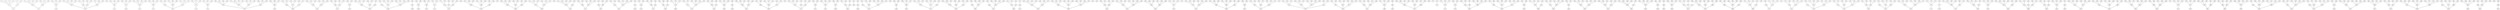 /* Created by igraph 0.7.1 */
graph {
  0;
  1;
  2;
  3;
  4;
  5;
  6;
  7;
  8;
  9;
  10;
  11;
  12;
  13;
  14;
  15;
  16;
  17;
  18;
  19;
  20;
  21;
  22;
  23;
  24;
  25;
  26;
  27;
  28;
  29;
  30;
  31;
  32;
  33;
  34;
  35;
  36;
  37;
  38;
  39;
  40;
  41;
  42;
  43;
  44;
  45;
  46;
  47;
  48;
  49;
  50;
  51;
  52;
  53;
  54;
  55;
  56;
  57;
  58;
  59;
  60;
  61;
  62;
  63;
  64;
  65;
  66;
  67;
  68;
  69;
  70;
  71;
  72;
  73;
  74;
  75;
  76;
  77;
  78;
  79;
  80;
  81;
  82;
  83;
  84;
  85;
  86;
  87;
  88;
  89;
  90;
  91;
  92;
  93;
  94;
  95;
  96;
  97;
  98;
  99;
  100;
  101;
  102;
  103;
  104;
  105;
  106;
  107;
  108;
  109;
  110;
  111;
  112;
  113;
  114;
  115;
  116;
  117;
  118;
  119;
  120;
  121;
  122;
  123;
  124;
  125;
  126;
  127;
  128;
  129;
  130;
  131;
  132;
  133;
  134;
  135;
  136;
  137;
  138;
  139;
  140;
  141;
  142;
  143;
  144;
  145;
  146;
  147;
  148;
  149;
  150;
  151;
  152;
  153;
  154;
  155;
  156;
  157;
  158;
  159;
  160;
  161;
  162;
  163;
  164;
  165;
  166;
  167;
  168;
  169;
  170;
  171;
  172;
  173;
  174;
  175;
  176;
  177;
  178;
  179;
  180;
  181;
  182;
  183;
  184;
  185;
  186;
  187;
  188;
  189;
  190;
  191;
  192;
  193;
  194;
  195;
  196;
  197;
  198;
  199;
  200;
  201;
  202;
  203;
  204;
  205;
  206;
  207;
  208;
  209;
  210;
  211;
  212;
  213;
  214;
  215;
  216;
  217;
  218;
  219;
  220;
  221;
  222;
  223;
  224;
  225;
  226;
  227;
  228;
  229;
  230;
  231;
  232;
  233;
  234;
  235;
  236;
  237;
  238;
  239;
  240;
  241;
  242;
  243;
  244;
  245;
  246;
  247;
  248;
  249;
  250;
  251;
  252;
  253;
  254;
  255;
  256;
  257;
  258;
  259;
  260;
  261;
  262;
  263;
  264;
  265;
  266;
  267;
  268;
  269;
  270;
  271;
  272;
  273;
  274;
  275;
  276;
  277;
  278;
  279;
  280;
  281;
  282;
  283;
  284;
  285;
  286;
  287;
  288;
  289;
  290;
  291;
  292;
  293;
  294;
  295;
  296;
  297;
  298;
  299;
  300;
  301;
  302;
  303;
  304;
  305;
  306;
  307;
  308;
  309;
  310;
  311;
  312;
  313;
  314;
  315;
  316;
  317;
  318;
  319;
  320;
  321;
  322;
  323;
  324;
  325;
  326;
  327;
  328;
  329;
  330;
  331;
  332;
  333;
  334;
  335;
  336;
  337;
  338;
  339;
  340;
  341;
  342;
  343;
  344;
  345;
  346;
  347;
  348;
  349;
  350;
  351;
  352;
  353;
  354;
  355;
  356;
  357;
  358;
  359;
  360;
  361;
  362;
  363;
  364;
  365;
  366;
  367;
  368;
  369;
  370;
  371;
  372;
  373;
  374;
  375;
  376;
  377;
  378;
  379;
  380;
  381;
  382;
  383;
  384;
  385;
  386;
  387;
  388;
  389;
  390;
  391;
  392;
  393;
  394;
  395;
  396;
  397;
  398;
  399;
  400;
  401;
  402;
  403;
  404;
  405;
  406;
  407;
  408;
  409;
  410;
  411;
  412;
  413;
  414;
  415;
  416;
  417;
  418;
  419;
  420;
  421;
  422;
  423;
  424;
  425;
  426;
  427;
  428;
  429;
  430;
  431;
  432;
  433;
  434;
  435;
  436;
  437;
  438;
  439;
  440;
  441;
  442;
  443;
  444;
  445;
  446;
  447;
  448;
  449;
  450;
  451;
  452;
  453;
  454;
  455;
  456;
  457;
  458;
  459;
  460;
  461;
  462;
  463;
  464;
  465;
  466;
  467;
  468;
  469;
  470;
  471;
  472;
  473;
  474;
  475;
  476;
  477;
  478;
  479;
  480;
  481;
  482;
  483;
  484;
  485;
  486;
  487;
  488;
  489;
  490;
  491;
  492;
  493;
  494;
  495;
  496;
  497;
  498;
  499;
  500;
  501;
  502;
  503;
  504;
  505;
  506;
  507;
  508;
  509;
  510;
  511;
  512;
  513;
  514;
  515;
  516;
  517;
  518;
  519;
  520;
  521;
  522;
  523;
  524;
  525;
  526;
  527;
  528;
  529;
  530;
  531;
  532;
  533;
  534;
  535;
  536;
  537;
  538;
  539;
  540;
  541;
  542;
  543;
  544;
  545;
  546;
  547;
  548;
  549;
  550;
  551;
  552;
  553;
  554;
  555;
  556;
  557;
  558;
  559;
  560;
  561;
  562;
  563;
  564;
  565;
  566;
  567;
  568;
  569;
  570;
  571;
  572;
  573;
  574;
  575;
  576;
  577;
  578;
  579;
  580;
  581;
  582;
  583;
  584;
  585;
  586;
  587;
  588;
  589;
  590;
  591;
  592;
  593;
  594;
  595;
  596;
  597;
  598;
  599;
  600;
  601;
  602;
  603;
  604;
  605;
  606;
  607;
  608;
  609;
  610;
  611;
  612;
  613;
  614;
  615;
  616;
  617;
  618;
  619;
  620;
  621;
  622;
  623;
  624;
  625;
  626;
  627;
  628;
  629;
  630;
  631;
  632;
  633;
  634;
  635;
  636;
  637;
  638;
  639;
  640;
  641;
  642;
  643;
  644;
  645;
  646;
  647;
  648;
  649;
  650;
  651;
  652;
  653;
  654;
  655;
  656;
  657;
  658;
  659;
  660;
  661;
  662;
  663;
  664;
  665;
  666;
  667;
  668;
  669;
  670;
  671;
  672;
  673;
  674;
  675;
  676;
  677;
  678;
  679;
  680;
  681;
  682;
  683;
  684;
  685;
  686;
  687;
  688;
  689;
  690;
  691;
  692;
  693;
  694;
  695;
  696;
  697;
  698;
  699;
  700;
  701;
  702;
  703;
  704;
  705;
  706;
  707;
  708;
  709;
  710;
  711;
  712;
  713;
  714;
  715;
  716;
  717;
  718;
  719;
  720;
  721;
  722;
  723;
  724;
  725;
  726;
  727;
  728;
  729;
  730;
  731;
  732;
  733;
  734;
  735;
  736;
  737;
  738;
  739;
  740;
  741;
  742;
  743;
  744;
  745;
  746;
  747;
  748;
  749;
  750;
  751;
  752;
  753;
  754;
  755;
  756;
  757;
  758;
  759;
  760;
  761;
  762;
  763;
  764;
  765;
  766;
  767;
  768;
  769;
  770;
  771;
  772;
  773;
  774;
  775;
  776;
  777;
  778;
  779;
  780;
  781;
  782;
  783;
  784;
  785;
  786;
  787;
  788;
  789;
  790;
  791;
  792;
  793;
  794;
  795;
  796;
  797;
  798;
  799;
  800;
  801;
  802;
  803;
  804;
  805;
  806;
  807;
  808;
  809;
  810;
  811;
  812;
  813;
  814;
  815;
  816;
  817;
  818;
  819;
  820;
  821;
  822;
  823;
  824;
  825;
  826;
  827;
  828;
  829;
  830;
  831;
  832;
  833;
  834;
  835;
  836;
  837;
  838;
  839;
  840;
  841;
  842;
  843;
  844;
  845;
  846;
  847;
  848;
  849;
  850;
  851;
  852;
  853;
  854;
  855;
  856;
  857;
  858;
  859;
  860;
  861;
  862;
  863;
  864;
  865;
  866;
  867;
  868;
  869;
  870;
  871;
  872;
  873;
  874;
  875;
  876;
  877;
  878;
  879;
  880;
  881;
  882;
  883;
  884;
  885;
  886;
  887;
  888;
  889;
  890;
  891;
  892;
  893;
  894;
  895;
  896;
  897;
  898;
  899;
  900;
  901;
  902;
  903;
  904;
  905;
  906;
  907;
  908;
  909;
  910;
  911;
  912;
  913;
  914;
  915;
  916;
  917;
  918;
  919;
  920;
  921;
  922;
  923;
  924;
  925;
  926;
  927;
  928;
  929;
  930;
  931;
  932;
  933;
  934;
  935;
  936;
  937;
  938;
  939;
  940;
  941;
  942;
  943;
  944;
  945;
  946;
  947;
  948;
  949;
  950;
  951;
  952;
  953;
  954;
  955;
  956;
  957;
  958;
  959;
  960;
  961;
  962;
  963;
  964;
  965;
  966;
  967;
  968;
  969;
  970;
  971;
  972;
  973;
  974;
  975;
  976;
  977;
  978;
  979;
  980;
  981;
  982;
  983;
  984;
  985;
  986;
  987;
  988;
  989;
  990;
  991;
  992;
  993;
  994;
  995;
  996;
  997;
  998;
  999;

  1 -- 0;
  2 -- 1;
  3 -- 1;
  4 -- 1;
  5 -- 1;
  6 -- 0;
  7 -- 6;
  8 -- 6;
  10 -- 9;
  11 -- 10;
  12 -- 10;
  13 -- 10;
  14 -- 10;
  15 -- 9;
  16 -- 15;
  17 -- 15;
  18 -- 15;
  20 -- 19;
  21 -- 20;
  22 -- 20;
  23 -- 20;
  25 -- 24;
  26 -- 25;
  27 -- 25;
  28 -- 25;
  29 -- 25;
  30 -- 24;
  31 -- 30;
  32 -- 30;
  33 -- 24;
  34 -- 33;
  35 -- 33;
  36 -- 24;
  37 -- 36;
  38 -- 36;
  39 -- 36;
  42 -- 41;
  43 -- 42;
  44 -- 42;
  45 -- 42;
  47 -- 46;
  48 -- 47;
  49 -- 47;
  50 -- 47;
  52 -- 51;
  53 -- 52;
  54 -- 52;
  55 -- 52;
  56 -- 52;
  58 -- 57;
  59 -- 58;
  60 -- 58;
  61 -- 58;
  63 -- 62;
  64 -- 63;
  65 -- 63;
  66 -- 62;
  67 -- 66;
  68 -- 66;
  69 -- 66;
  70 -- 62;
  71 -- 70;
  72 -- 70;
  73 -- 70;
  75 -- 74;
  76 -- 75;
  77 -- 75;
  78 -- 75;
  80 -- 79;
  81 -- 80;
  82 -- 80;
  83 -- 80;
  85 -- 84;
  86 -- 85;
  87 -- 85;
  88 -- 85;
  89 -- 85;
  90 -- 84;
  91 -- 90;
  92 -- 90;
  93 -- 90;
  94 -- 90;
  95 -- 84;
  96 -- 95;
  97 -- 95;
  98 -- 95;
  99 -- 84;
  100 -- 99;
  101 -- 99;
  102 -- 99;
  104 -- 103;
  105 -- 104;
  106 -- 104;
  107 -- 104;
  109 -- 108;
  110 -- 109;
  111 -- 109;
  112 -- 108;
  113 -- 112;
  114 -- 112;
  115 -- 108;
  116 -- 115;
  117 -- 115;
  119 -- 118;
  120 -- 119;
  121 -- 119;
  122 -- 119;
  123 -- 118;
  124 -- 123;
  125 -- 123;
  126 -- 123;
  128 -- 127;
  129 -- 128;
  130 -- 128;
  131 -- 127;
  132 -- 131;
  133 -- 131;
  135 -- 134;
  136 -- 135;
  137 -- 135;
  139 -- 138;
  140 -- 139;
  141 -- 139;
  142 -- 139;
  143 -- 138;
  144 -- 143;
  145 -- 143;
  146 -- 138;
  147 -- 146;
  149 -- 148;
  150 -- 149;
  151 -- 148;
  152 -- 151;
  153 -- 151;
  154 -- 151;
  155 -- 148;
  156 -- 155;
  157 -- 155;
  158 -- 155;
  159 -- 155;
  161 -- 160;
  162 -- 161;
  164 -- 163;
  165 -- 164;
  166 -- 164;
  168 -- 167;
  169 -- 168;
  170 -- 168;
  172 -- 171;
  173 -- 172;
  174 -- 172;
  176 -- 175;
  177 -- 176;
  178 -- 176;
  179 -- 175;
  180 -- 179;
  181 -- 175;
  182 -- 181;
  183 -- 181;
  186 -- 185;
  187 -- 186;
  188 -- 186;
  189 -- 186;
  190 -- 185;
  191 -- 190;
  192 -- 190;
  193 -- 190;
  194 -- 185;
  195 -- 194;
  196 -- 194;
  199 -- 198;
  200 -- 199;
  201 -- 199;
  202 -- 199;
  203 -- 198;
  204 -- 203;
  205 -- 203;
  206 -- 198;
  207 -- 206;
  208 -- 206;
  210 -- 209;
  211 -- 210;
  212 -- 210;
  213 -- 210;
  214 -- 209;
  215 -- 214;
  216 -- 214;
  217 -- 214;
  220 -- 219;
  221 -- 220;
  222 -- 220;
  223 -- 220;
  224 -- 220;
  225 -- 219;
  226 -- 225;
  228 -- 227;
  229 -- 228;
  230 -- 228;
  231 -- 227;
  232 -- 231;
  233 -- 231;
  234 -- 231;
  236 -- 235;
  237 -- 236;
  238 -- 235;
  239 -- 238;
  240 -- 238;
  242 -- 241;
  243 -- 242;
  244 -- 242;
  245 -- 241;
  246 -- 245;
  247 -- 245;
  248 -- 245;
  249 -- 245;
  251 -- 250;
  252 -- 251;
  254 -- 253;
  255 -- 254;
  256 -- 254;
  258 -- 257;
  259 -- 258;
  260 -- 258;
  261 -- 257;
  262 -- 261;
  264 -- 263;
  265 -- 264;
  266 -- 264;
  267 -- 263;
  268 -- 267;
  270 -- 269;
  271 -- 270;
  272 -- 270;
  273 -- 270;
  275 -- 274;
  276 -- 275;
  277 -- 275;
  278 -- 274;
  279 -- 278;
  280 -- 278;
  281 -- 278;
  282 -- 278;
  284 -- 283;
  285 -- 284;
  286 -- 284;
  287 -- 283;
  288 -- 287;
  290 -- 289;
  291 -- 290;
  292 -- 290;
  293 -- 290;
  295 -- 294;
  296 -- 295;
  298 -- 297;
  299 -- 298;
  300 -- 298;
  301 -- 298;
  302 -- 297;
  303 -- 302;
  304 -- 302;
  306 -- 305;
  307 -- 306;
  308 -- 306;
  309 -- 305;
  310 -- 309;
  311 -- 309;
  312 -- 309;
  313 -- 305;
  314 -- 313;
  315 -- 313;
  318 -- 317;
  319 -- 318;
  320 -- 318;
  321 -- 318;
  322 -- 317;
  323 -- 322;
  324 -- 317;
  325 -- 324;
  326 -- 324;
  328 -- 327;
  329 -- 328;
  330 -- 328;
  332 -- 331;
  333 -- 332;
  334 -- 332;
  335 -- 332;
  337 -- 336;
  338 -- 337;
  339 -- 337;
  341 -- 340;
  342 -- 341;
  343 -- 341;
  344 -- 340;
  345 -- 344;
  347 -- 346;
  349 -- 348;
  350 -- 349;
  352 -- 351;
  353 -- 352;
  354 -- 351;
  355 -- 354;
  356 -- 354;
  357 -- 351;
  358 -- 357;
  359 -- 357;
  360 -- 357;
  361 -- 357;
  364 -- 363;
  365 -- 364;
  366 -- 364;
  368 -- 367;
  369 -- 368;
  370 -- 368;
  371 -- 368;
  373 -- 372;
  374 -- 373;
  375 -- 373;
  376 -- 373;
  377 -- 372;
  378 -- 377;
  379 -- 377;
  380 -- 377;
  381 -- 372;
  382 -- 381;
  384 -- 383;
  385 -- 384;
  386 -- 384;
  387 -- 384;
  388 -- 383;
  389 -- 388;
  390 -- 388;
  391 -- 383;
  392 -- 391;
  393 -- 391;
  395 -- 394;
  396 -- 395;
  397 -- 394;
  398 -- 397;
  399 -- 397;
  400 -- 397;
  402 -- 401;
  403 -- 402;
  404 -- 401;
  405 -- 404;
  406 -- 404;
  407 -- 404;
  408 -- 404;
  410 -- 409;
  411 -- 410;
  412 -- 410;
  413 -- 409;
  414 -- 413;
  416 -- 415;
  417 -- 416;
  419 -- 418;
  420 -- 419;
  421 -- 419;
  422 -- 419;
  423 -- 419;
  424 -- 418;
  425 -- 424;
  426 -- 424;
  427 -- 424;
  429 -- 428;
  430 -- 429;
  431 -- 429;
  432 -- 429;
  433 -- 428;
  434 -- 433;
  435 -- 433;
  436 -- 433;
  437 -- 428;
  438 -- 437;
  439 -- 437;
  440 -- 437;
  441 -- 437;
  445 -- 444;
  446 -- 445;
  447 -- 445;
  448 -- 444;
  449 -- 448;
  450 -- 448;
  452 -- 451;
  453 -- 452;
  454 -- 452;
  455 -- 452;
  456 -- 451;
  457 -- 456;
  458 -- 456;
  459 -- 456;
  460 -- 456;
  462 -- 461;
  463 -- 462;
  464 -- 462;
  465 -- 462;
  466 -- 461;
  467 -- 466;
  468 -- 466;
  469 -- 466;
  471 -- 470;
  472 -- 471;
  473 -- 471;
  474 -- 471;
  477 -- 476;
  478 -- 477;
  479 -- 477;
  480 -- 477;
  481 -- 476;
  482 -- 481;
  483 -- 481;
  484 -- 481;
  486 -- 485;
  487 -- 486;
  488 -- 486;
  489 -- 486;
  490 -- 485;
  491 -- 490;
  492 -- 490;
  493 -- 490;
  494 -- 485;
  495 -- 494;
  496 -- 494;
  498 -- 497;
  499 -- 498;
  500 -- 498;
  502 -- 501;
  503 -- 502;
  504 -- 502;
  505 -- 501;
  506 -- 505;
  507 -- 505;
  508 -- 501;
  509 -- 508;
  510 -- 508;
  511 -- 508;
  514 -- 513;
  515 -- 514;
  516 -- 514;
  517 -- 514;
  518 -- 513;
  519 -- 518;
  520 -- 518;
  521 -- 518;
  522 -- 513;
  523 -- 522;
  524 -- 522;
  525 -- 522;
  526 -- 522;
  527 -- 513;
  528 -- 527;
  529 -- 527;
  531 -- 530;
  532 -- 531;
  533 -- 531;
  534 -- 530;
  535 -- 534;
  536 -- 534;
  537 -- 530;
  538 -- 537;
  539 -- 537;
  540 -- 537;
  542 -- 541;
  543 -- 542;
  544 -- 542;
  545 -- 541;
  546 -- 545;
  547 -- 545;
  548 -- 545;
  550 -- 549;
  551 -- 550;
  552 -- 550;
  553 -- 550;
  555 -- 554;
  556 -- 555;
  558 -- 557;
  559 -- 558;
  560 -- 558;
  561 -- 558;
  562 -- 558;
  563 -- 557;
  564 -- 563;
  565 -- 563;
  566 -- 557;
  567 -- 566;
  568 -- 566;
  572 -- 571;
  574 -- 573;
  575 -- 574;
  576 -- 574;
  577 -- 574;
  579 -- 578;
  580 -- 579;
  581 -- 579;
  583 -- 582;
  584 -- 583;
  585 -- 583;
  586 -- 582;
  587 -- 586;
  588 -- 582;
  589 -- 588;
  590 -- 588;
  591 -- 588;
  592 -- 588;
  594 -- 593;
  595 -- 594;
  596 -- 594;
  597 -- 593;
  598 -- 597;
  599 -- 597;
  600 -- 597;
  601 -- 593;
  602 -- 601;
  603 -- 601;
  604 -- 601;
  606 -- 605;
  607 -- 606;
  608 -- 606;
  610 -- 609;
  611 -- 610;
  612 -- 610;
  613 -- 610;
  614 -- 609;
  615 -- 614;
  617 -- 616;
  618 -- 617;
  619 -- 617;
  620 -- 616;
  621 -- 620;
  622 -- 620;
  623 -- 620;
  625 -- 624;
  626 -- 625;
  627 -- 625;
  629 -- 628;
  630 -- 629;
  631 -- 629;
  632 -- 629;
  633 -- 628;
  634 -- 633;
  635 -- 633;
  636 -- 633;
  638 -- 637;
  639 -- 638;
  640 -- 638;
  641 -- 638;
  642 -- 637;
  643 -- 642;
  644 -- 642;
  646 -- 645;
  647 -- 646;
  648 -- 646;
  649 -- 646;
  650 -- 646;
  651 -- 645;
  652 -- 651;
  654 -- 653;
  655 -- 654;
  656 -- 654;
  657 -- 654;
  658 -- 654;
  660 -- 659;
  661 -- 660;
  662 -- 660;
  664 -- 663;
  665 -- 664;
  667 -- 666;
  668 -- 667;
  669 -- 667;
  670 -- 667;
  672 -- 671;
  673 -- 672;
  674 -- 672;
  675 -- 671;
  676 -- 675;
  677 -- 671;
  679 -- 678;
  680 -- 679;
  681 -- 679;
  682 -- 679;
  683 -- 678;
  684 -- 683;
  685 -- 683;
  686 -- 678;
  687 -- 686;
  688 -- 686;
  690 -- 689;
  691 -- 690;
  692 -- 690;
  693 -- 689;
  694 -- 693;
  695 -- 693;
  696 -- 693;
  697 -- 689;
  698 -- 697;
  700 -- 699;
  701 -- 700;
  702 -- 700;
  703 -- 700;
  704 -- 699;
  705 -- 704;
  708 -- 707;
  709 -- 708;
  710 -- 707;
  711 -- 710;
  712 -- 710;
  713 -- 710;
  716 -- 715;
  717 -- 716;
  718 -- 716;
  719 -- 715;
  720 -- 719;
  721 -- 719;
  722 -- 719;
  724 -- 723;
  725 -- 724;
  726 -- 723;
  727 -- 726;
  728 -- 726;
  729 -- 726;
  730 -- 723;
  731 -- 730;
  732 -- 730;
  733 -- 730;
  735 -- 734;
  736 -- 735;
  737 -- 735;
  738 -- 734;
  739 -- 738;
  740 -- 738;
  741 -- 734;
  742 -- 741;
  743 -- 741;
  744 -- 741;
  746 -- 745;
  747 -- 746;
  748 -- 746;
  749 -- 745;
  750 -- 749;
  751 -- 749;
  753 -- 752;
  754 -- 753;
  755 -- 752;
  756 -- 755;
  757 -- 755;
  758 -- 752;
  759 -- 758;
  760 -- 758;
  762 -- 761;
  763 -- 762;
  764 -- 762;
  765 -- 762;
  766 -- 761;
  767 -- 766;
  768 -- 766;
  769 -- 766;
  770 -- 766;
  772 -- 771;
  773 -- 772;
  774 -- 772;
  775 -- 772;
  777 -- 776;
  778 -- 777;
  780 -- 779;
  781 -- 780;
  782 -- 780;
  783 -- 780;
  784 -- 780;
  785 -- 779;
  786 -- 785;
  787 -- 785;
  789 -- 788;
  790 -- 789;
  791 -- 789;
  792 -- 789;
  793 -- 788;
  794 -- 793;
  796 -- 795;
  797 -- 796;
  798 -- 796;
  799 -- 796;
  801 -- 800;
  802 -- 801;
  803 -- 801;
  804 -- 801;
  805 -- 801;
  806 -- 800;
  807 -- 806;
  808 -- 806;
  810 -- 809;
  811 -- 810;
  812 -- 810;
  813 -- 809;
  814 -- 813;
  815 -- 809;
  816 -- 815;
  817 -- 815;
  819 -- 818;
  820 -- 819;
  821 -- 819;
  822 -- 818;
  823 -- 822;
  825 -- 824;
  826 -- 825;
  827 -- 825;
  828 -- 825;
  830 -- 829;
  831 -- 830;
  833 -- 832;
  834 -- 833;
  835 -- 833;
  836 -- 833;
  837 -- 832;
  838 -- 837;
  839 -- 837;
  840 -- 837;
  842 -- 841;
  843 -- 842;
  844 -- 842;
  845 -- 842;
  846 -- 841;
  847 -- 846;
  848 -- 846;
  849 -- 846;
  850 -- 841;
  851 -- 850;
  852 -- 850;
  854 -- 853;
  855 -- 854;
  856 -- 854;
  857 -- 854;
  858 -- 853;
  859 -- 858;
  860 -- 858;
  861 -- 858;
  863 -- 862;
  864 -- 863;
  865 -- 863;
  866 -- 862;
  867 -- 866;
  868 -- 866;
  869 -- 866;
  872 -- 871;
  873 -- 872;
  874 -- 872;
  875 -- 872;
  877 -- 876;
  878 -- 877;
  879 -- 877;
  880 -- 877;
  882 -- 881;
  883 -- 882;
  884 -- 882;
  885 -- 882;
  886 -- 881;
  887 -- 886;
  888 -- 886;
  890 -- 889;
  891 -- 890;
  892 -- 890;
  893 -- 889;
  894 -- 893;
  895 -- 893;
  897 -- 896;
  898 -- 897;
  899 -- 897;
  900 -- 897;
  901 -- 897;
  903 -- 902;
  904 -- 903;
  905 -- 902;
  906 -- 905;
  907 -- 905;
  908 -- 905;
  909 -- 902;
  910 -- 909;
  911 -- 909;
  912 -- 909;
  913 -- 909;
  915 -- 914;
  916 -- 915;
  917 -- 915;
  918 -- 914;
  919 -- 918;
  920 -- 918;
  921 -- 918;
  922 -- 918;
  924 -- 923;
  925 -- 924;
  926 -- 923;
  927 -- 926;
  928 -- 926;
  929 -- 923;
  930 -- 929;
  931 -- 929;
  932 -- 929;
  934 -- 933;
  935 -- 934;
  936 -- 934;
  938 -- 937;
  939 -- 938;
  940 -- 938;
  941 -- 938;
  942 -- 937;
  943 -- 942;
  944 -- 942;
  945 -- 942;
  946 -- 942;
  948 -- 947;
  949 -- 948;
  950 -- 948;
  951 -- 948;
  952 -- 948;
  954 -- 953;
  955 -- 954;
  956 -- 954;
  957 -- 953;
  958 -- 957;
  959 -- 957;
  961 -- 960;
  962 -- 961;
  963 -- 961;
  964 -- 961;
  965 -- 960;
  966 -- 965;
  967 -- 965;
  968 -- 965;
  969 -- 960;
  970 -- 969;
  971 -- 969;
  972 -- 969;
  973 -- 969;
  975 -- 974;
  976 -- 975;
  977 -- 974;
  978 -- 977;
  979 -- 977;
  980 -- 974;
  981 -- 980;
  982 -- 980;
  984 -- 983;
  985 -- 984;
  986 -- 984;
  987 -- 984;
  988 -- 984;
  990 -- 989;
  991 -- 990;
  992 -- 989;
  993 -- 992;
  994 -- 992;
  998 -- 997;
  999 -- 998;
}
